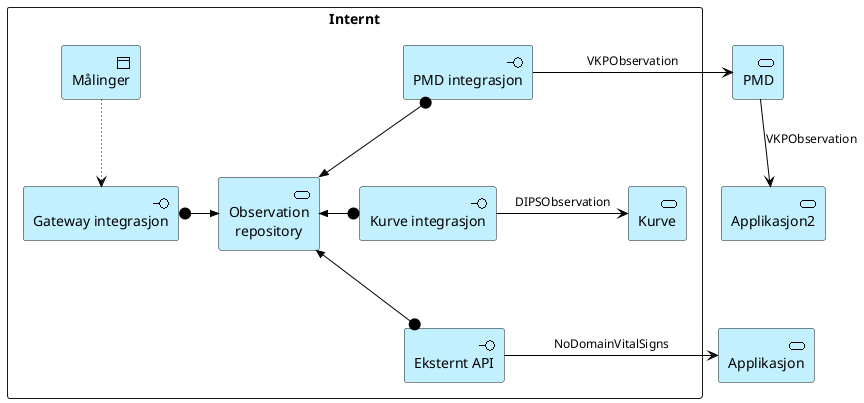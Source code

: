 @startuml
!include <archimate/Archimate>

rectangle Internt {
  archimate #Application "Målinger" as maling <<object>>
  archimate #Application "Gateway integrasjon" as gateway<<interface>>
  archimate #Application "Observation\nrepository" as repo<<service>>
  archimate #Application "Kurve integrasjon" as kurveint<<interface>>
  archimate #Application "Kurve" as kurve<<service>>
  archimate #Application "Eksternt API" as ekstern<<interface>>
  archimate #Application "PMD integrasjon" as pmdint<<interface>>
}
archimate #Application "Applikasjon" as app<<service>>
archimate #Application "Applikasjon2" as app2<<service>>
archimate #Application "PMD" as pmd<<service>>

Rel_Access_r_Up(gateway, maling)

Rel_Assignment_Right(gateway, repo)
Rel_Assignment_Left(kurveint, repo)
Rel_Assignment_Up(ekstern, repo)
Rel_Assignment_Down(pmdint, repo)

Rel_Serving_Right(pmdint, pmd, VKPObservation)
Rel_Serving_Right(kurveint, kurve, DIPSObservation)
Rel_Serving_Right(ekstern, app, NoDomainVitalSigns)
Rel_Serving_Down(pmd, app2, VKPObservation)

@enduml